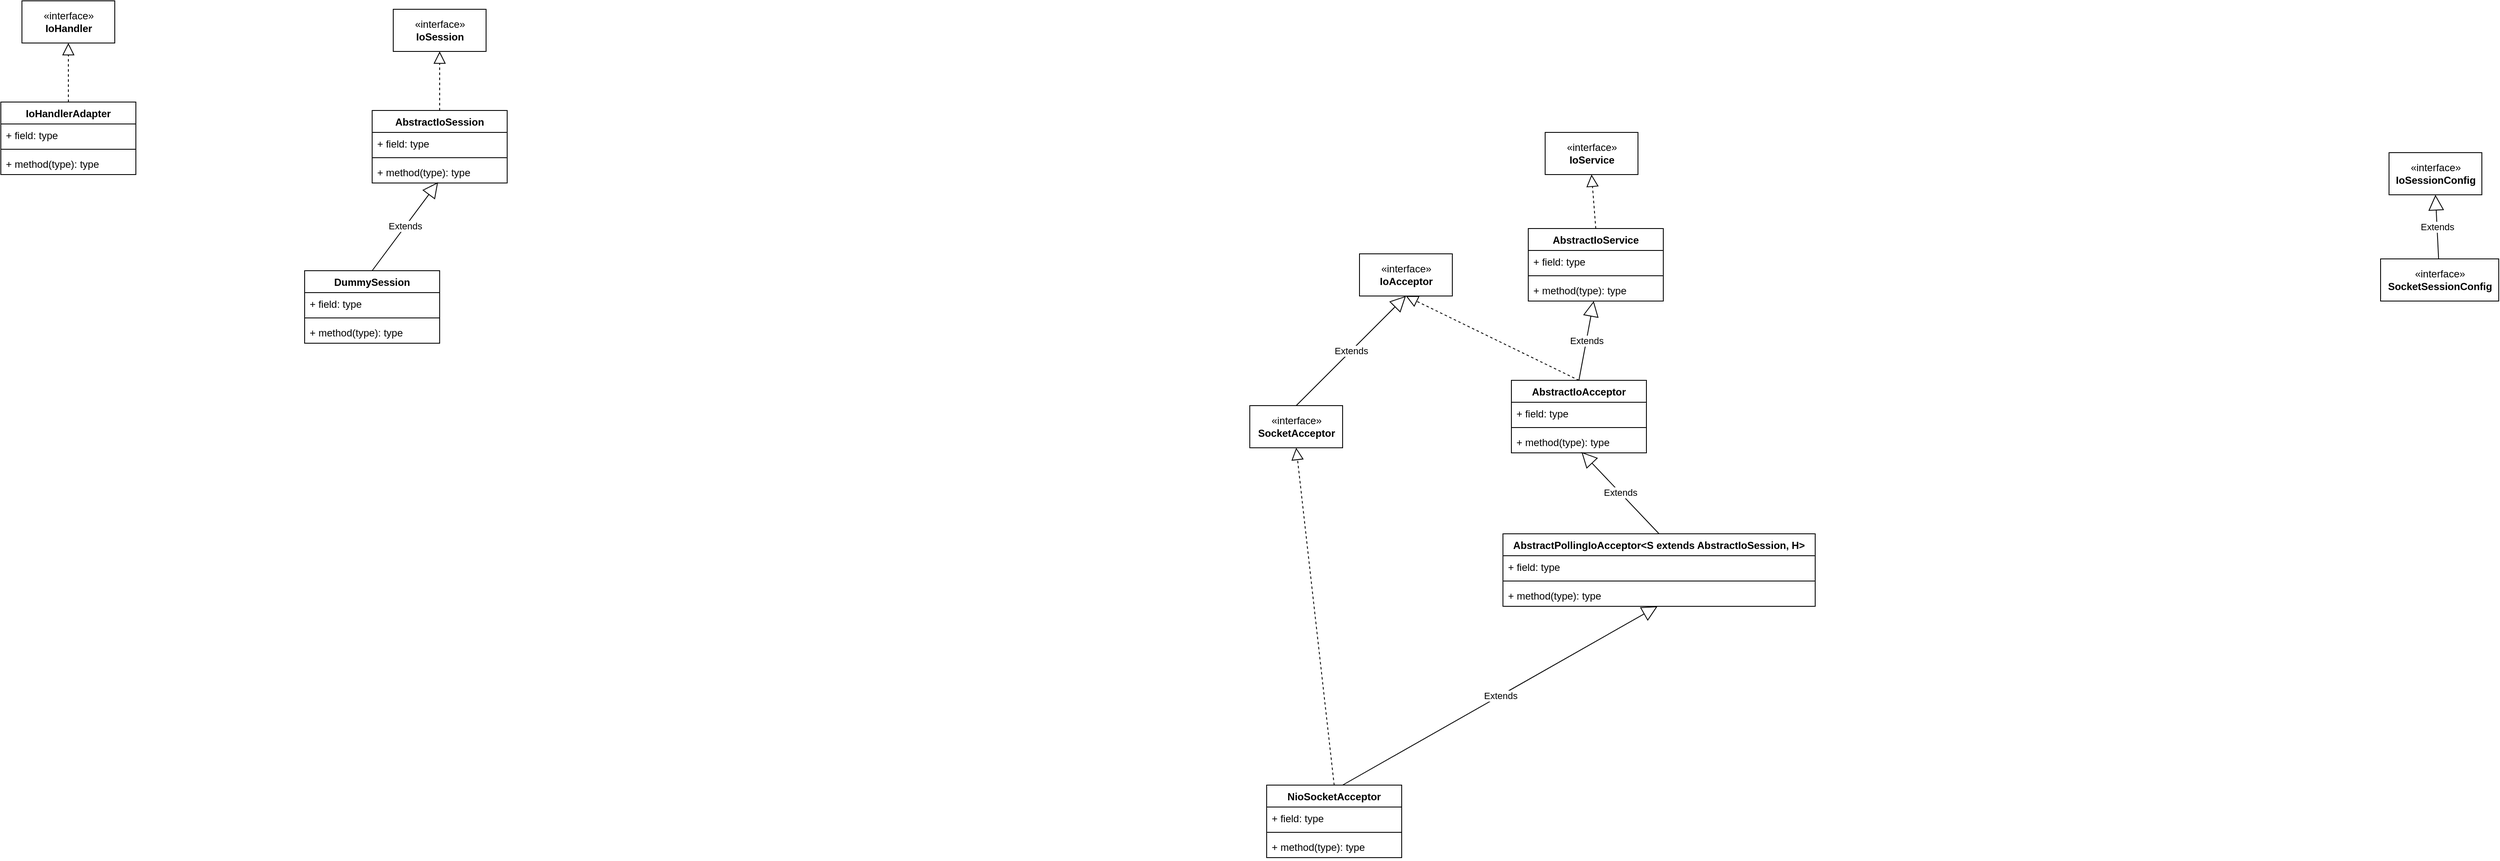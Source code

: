 <mxfile version="13.9.8" type="device"><diagram id="8cZL4LO1UnFUobVwIh5v" name="core"><mxGraphModel dx="1186" dy="592" grid="1" gridSize="10" guides="1" tooltips="1" connect="1" arrows="1" fold="1" page="1" pageScale="1" pageWidth="64000" pageHeight="64000" math="0" shadow="0"><root><mxCell id="0"/><mxCell id="1" parent="0"/><mxCell id="wWjVpQkd6dW3OlpL8oyM-1" value="IoHandlerAdapter" style="swimlane;fontStyle=1;align=center;verticalAlign=top;childLayout=stackLayout;horizontal=1;startSize=26;horizontalStack=0;resizeParent=1;resizeParentMax=0;resizeLast=0;collapsible=1;marginBottom=0;" vertex="1" parent="1"><mxGeometry x="680" y="280" width="160" height="86" as="geometry"/></mxCell><mxCell id="wWjVpQkd6dW3OlpL8oyM-10" value="" style="endArrow=block;dashed=1;endFill=0;endSize=12;html=1;entryX=0.5;entryY=1;entryDx=0;entryDy=0;" edge="1" parent="wWjVpQkd6dW3OlpL8oyM-1" target="wWjVpQkd6dW3OlpL8oyM-9"><mxGeometry width="160" relative="1" as="geometry"><mxPoint x="80" as="sourcePoint"/><mxPoint x="240" as="targetPoint"/></mxGeometry></mxCell><mxCell id="wWjVpQkd6dW3OlpL8oyM-2" value="+ field: type" style="text;strokeColor=none;fillColor=none;align=left;verticalAlign=top;spacingLeft=4;spacingRight=4;overflow=hidden;rotatable=0;points=[[0,0.5],[1,0.5]];portConstraint=eastwest;" vertex="1" parent="wWjVpQkd6dW3OlpL8oyM-1"><mxGeometry y="26" width="160" height="26" as="geometry"/></mxCell><mxCell id="wWjVpQkd6dW3OlpL8oyM-3" value="" style="line;strokeWidth=1;fillColor=none;align=left;verticalAlign=middle;spacingTop=-1;spacingLeft=3;spacingRight=3;rotatable=0;labelPosition=right;points=[];portConstraint=eastwest;" vertex="1" parent="wWjVpQkd6dW3OlpL8oyM-1"><mxGeometry y="52" width="160" height="8" as="geometry"/></mxCell><mxCell id="wWjVpQkd6dW3OlpL8oyM-4" value="+ method(type): type" style="text;strokeColor=none;fillColor=none;align=left;verticalAlign=top;spacingLeft=4;spacingRight=4;overflow=hidden;rotatable=0;points=[[0,0.5],[1,0.5]];portConstraint=eastwest;" vertex="1" parent="wWjVpQkd6dW3OlpL8oyM-1"><mxGeometry y="60" width="160" height="26" as="geometry"/></mxCell><mxCell id="wWjVpQkd6dW3OlpL8oyM-9" value="«interface»&lt;br&gt;&lt;b&gt;IoHandler&lt;/b&gt;" style="html=1;" vertex="1" parent="1"><mxGeometry x="705" y="160" width="110" height="50" as="geometry"/></mxCell><mxCell id="wWjVpQkd6dW3OlpL8oyM-11" value="AbstractIoSession" style="swimlane;fontStyle=1;align=center;verticalAlign=top;childLayout=stackLayout;horizontal=1;startSize=26;horizontalStack=0;resizeParent=1;resizeParentMax=0;resizeLast=0;collapsible=1;marginBottom=0;" vertex="1" parent="1"><mxGeometry x="1120" y="290" width="160" height="86" as="geometry"/></mxCell><mxCell id="wWjVpQkd6dW3OlpL8oyM-12" value="+ field: type" style="text;strokeColor=none;fillColor=none;align=left;verticalAlign=top;spacingLeft=4;spacingRight=4;overflow=hidden;rotatable=0;points=[[0,0.5],[1,0.5]];portConstraint=eastwest;" vertex="1" parent="wWjVpQkd6dW3OlpL8oyM-11"><mxGeometry y="26" width="160" height="26" as="geometry"/></mxCell><mxCell id="wWjVpQkd6dW3OlpL8oyM-13" value="" style="line;strokeWidth=1;fillColor=none;align=left;verticalAlign=middle;spacingTop=-1;spacingLeft=3;spacingRight=3;rotatable=0;labelPosition=right;points=[];portConstraint=eastwest;" vertex="1" parent="wWjVpQkd6dW3OlpL8oyM-11"><mxGeometry y="52" width="160" height="8" as="geometry"/></mxCell><mxCell id="wWjVpQkd6dW3OlpL8oyM-14" value="+ method(type): type" style="text;strokeColor=none;fillColor=none;align=left;verticalAlign=top;spacingLeft=4;spacingRight=4;overflow=hidden;rotatable=0;points=[[0,0.5],[1,0.5]];portConstraint=eastwest;" vertex="1" parent="wWjVpQkd6dW3OlpL8oyM-11"><mxGeometry y="60" width="160" height="26" as="geometry"/></mxCell><mxCell id="wWjVpQkd6dW3OlpL8oyM-15" value="«interface»&lt;br&gt;&lt;b&gt;IoSession&lt;/b&gt;" style="html=1;" vertex="1" parent="1"><mxGeometry x="1145" y="170" width="110" height="50" as="geometry"/></mxCell><mxCell id="wWjVpQkd6dW3OlpL8oyM-16" value="" style="endArrow=block;dashed=1;endFill=0;endSize=12;html=1;entryX=0.5;entryY=1;entryDx=0;entryDy=0;exitX=0.5;exitY=0;exitDx=0;exitDy=0;" edge="1" parent="1" source="wWjVpQkd6dW3OlpL8oyM-11" target="wWjVpQkd6dW3OlpL8oyM-15"><mxGeometry width="160" relative="1" as="geometry"><mxPoint x="1200" y="280" as="sourcePoint"/><mxPoint x="1360" y="280" as="targetPoint"/></mxGeometry></mxCell><mxCell id="wWjVpQkd6dW3OlpL8oyM-17" value="DummySession" style="swimlane;fontStyle=1;align=center;verticalAlign=top;childLayout=stackLayout;horizontal=1;startSize=26;horizontalStack=0;resizeParent=1;resizeParentMax=0;resizeLast=0;collapsible=1;marginBottom=0;" vertex="1" parent="1"><mxGeometry x="1040" y="480" width="160" height="86" as="geometry"/></mxCell><mxCell id="wWjVpQkd6dW3OlpL8oyM-18" value="+ field: type" style="text;strokeColor=none;fillColor=none;align=left;verticalAlign=top;spacingLeft=4;spacingRight=4;overflow=hidden;rotatable=0;points=[[0,0.5],[1,0.5]];portConstraint=eastwest;" vertex="1" parent="wWjVpQkd6dW3OlpL8oyM-17"><mxGeometry y="26" width="160" height="26" as="geometry"/></mxCell><mxCell id="wWjVpQkd6dW3OlpL8oyM-19" value="" style="line;strokeWidth=1;fillColor=none;align=left;verticalAlign=middle;spacingTop=-1;spacingLeft=3;spacingRight=3;rotatable=0;labelPosition=right;points=[];portConstraint=eastwest;" vertex="1" parent="wWjVpQkd6dW3OlpL8oyM-17"><mxGeometry y="52" width="160" height="8" as="geometry"/></mxCell><mxCell id="wWjVpQkd6dW3OlpL8oyM-20" value="+ method(type): type" style="text;strokeColor=none;fillColor=none;align=left;verticalAlign=top;spacingLeft=4;spacingRight=4;overflow=hidden;rotatable=0;points=[[0,0.5],[1,0.5]];portConstraint=eastwest;" vertex="1" parent="wWjVpQkd6dW3OlpL8oyM-17"><mxGeometry y="60" width="160" height="26" as="geometry"/></mxCell><mxCell id="wWjVpQkd6dW3OlpL8oyM-21" value="Extends" style="endArrow=block;endSize=16;endFill=0;html=1;entryX=0.488;entryY=0.962;entryDx=0;entryDy=0;entryPerimeter=0;exitX=0.5;exitY=0;exitDx=0;exitDy=0;" edge="1" parent="1" source="wWjVpQkd6dW3OlpL8oyM-17" target="wWjVpQkd6dW3OlpL8oyM-14"><mxGeometry width="160" relative="1" as="geometry"><mxPoint x="1120" y="460" as="sourcePoint"/><mxPoint x="1280" y="460" as="targetPoint"/></mxGeometry></mxCell><mxCell id="wWjVpQkd6dW3OlpL8oyM-22" value="NioSocketAcceptor" style="swimlane;fontStyle=1;align=center;verticalAlign=top;childLayout=stackLayout;horizontal=1;startSize=26;horizontalStack=0;resizeParent=1;resizeParentMax=0;resizeLast=0;collapsible=1;marginBottom=0;" vertex="1" parent="1"><mxGeometry x="2180" y="1090" width="160" height="86" as="geometry"/></mxCell><mxCell id="wWjVpQkd6dW3OlpL8oyM-50" value="Extends" style="endArrow=block;endSize=16;endFill=0;html=1;entryX=0.495;entryY=1;entryDx=0;entryDy=0;entryPerimeter=0;" edge="1" parent="wWjVpQkd6dW3OlpL8oyM-22" target="wWjVpQkd6dW3OlpL8oyM-48"><mxGeometry width="160" relative="1" as="geometry"><mxPoint x="90" as="sourcePoint"/><mxPoint x="250" as="targetPoint"/></mxGeometry></mxCell><mxCell id="wWjVpQkd6dW3OlpL8oyM-23" value="+ field: type" style="text;strokeColor=none;fillColor=none;align=left;verticalAlign=top;spacingLeft=4;spacingRight=4;overflow=hidden;rotatable=0;points=[[0,0.5],[1,0.5]];portConstraint=eastwest;" vertex="1" parent="wWjVpQkd6dW3OlpL8oyM-22"><mxGeometry y="26" width="160" height="26" as="geometry"/></mxCell><mxCell id="wWjVpQkd6dW3OlpL8oyM-24" value="" style="line;strokeWidth=1;fillColor=none;align=left;verticalAlign=middle;spacingTop=-1;spacingLeft=3;spacingRight=3;rotatable=0;labelPosition=right;points=[];portConstraint=eastwest;" vertex="1" parent="wWjVpQkd6dW3OlpL8oyM-22"><mxGeometry y="52" width="160" height="8" as="geometry"/></mxCell><mxCell id="wWjVpQkd6dW3OlpL8oyM-25" value="+ method(type): type" style="text;strokeColor=none;fillColor=none;align=left;verticalAlign=top;spacingLeft=4;spacingRight=4;overflow=hidden;rotatable=0;points=[[0,0.5],[1,0.5]];portConstraint=eastwest;" vertex="1" parent="wWjVpQkd6dW3OlpL8oyM-22"><mxGeometry y="60" width="160" height="26" as="geometry"/></mxCell><mxCell id="wWjVpQkd6dW3OlpL8oyM-27" value="«interface»&lt;br&gt;&lt;b&gt;SocketAcceptor&lt;/b&gt;" style="html=1;" vertex="1" parent="1"><mxGeometry x="2160" y="640" width="110" height="50" as="geometry"/></mxCell><mxCell id="wWjVpQkd6dW3OlpL8oyM-28" value="«interface»&lt;br&gt;&lt;b&gt;IoAcceptor&lt;/b&gt;" style="html=1;" vertex="1" parent="1"><mxGeometry x="2290" y="460" width="110" height="50" as="geometry"/></mxCell><mxCell id="wWjVpQkd6dW3OlpL8oyM-29" value="Extends" style="endArrow=block;endSize=16;endFill=0;html=1;entryX=0.5;entryY=1;entryDx=0;entryDy=0;exitX=0.5;exitY=0;exitDx=0;exitDy=0;" edge="1" parent="1" source="wWjVpQkd6dW3OlpL8oyM-27" target="wWjVpQkd6dW3OlpL8oyM-28"><mxGeometry width="160" relative="1" as="geometry"><mxPoint x="2350" y="550" as="sourcePoint"/><mxPoint x="2510" y="550" as="targetPoint"/></mxGeometry></mxCell><mxCell id="wWjVpQkd6dW3OlpL8oyM-31" value="" style="endArrow=block;dashed=1;endFill=0;endSize=12;html=1;entryX=0.5;entryY=1;entryDx=0;entryDy=0;exitX=0.5;exitY=0;exitDx=0;exitDy=0;" edge="1" parent="1" source="wWjVpQkd6dW3OlpL8oyM-22" target="wWjVpQkd6dW3OlpL8oyM-27"><mxGeometry width="160" relative="1" as="geometry"><mxPoint x="2330" y="670" as="sourcePoint"/><mxPoint x="2490" y="670" as="targetPoint"/></mxGeometry></mxCell><mxCell id="wWjVpQkd6dW3OlpL8oyM-32" value="«interface»&lt;br&gt;&lt;b&gt;IoService&lt;/b&gt;" style="html=1;" vertex="1" parent="1"><mxGeometry x="2510" y="316" width="110" height="50" as="geometry"/></mxCell><mxCell id="wWjVpQkd6dW3OlpL8oyM-33" value="AbstractIoService" style="swimlane;fontStyle=1;align=center;verticalAlign=top;childLayout=stackLayout;horizontal=1;startSize=26;horizontalStack=0;resizeParent=1;resizeParentMax=0;resizeLast=0;collapsible=1;marginBottom=0;" vertex="1" parent="1"><mxGeometry x="2490" y="430" width="160" height="86" as="geometry"/></mxCell><mxCell id="wWjVpQkd6dW3OlpL8oyM-34" value="+ field: type" style="text;strokeColor=none;fillColor=none;align=left;verticalAlign=top;spacingLeft=4;spacingRight=4;overflow=hidden;rotatable=0;points=[[0,0.5],[1,0.5]];portConstraint=eastwest;" vertex="1" parent="wWjVpQkd6dW3OlpL8oyM-33"><mxGeometry y="26" width="160" height="26" as="geometry"/></mxCell><mxCell id="wWjVpQkd6dW3OlpL8oyM-35" value="" style="line;strokeWidth=1;fillColor=none;align=left;verticalAlign=middle;spacingTop=-1;spacingLeft=3;spacingRight=3;rotatable=0;labelPosition=right;points=[];portConstraint=eastwest;" vertex="1" parent="wWjVpQkd6dW3OlpL8oyM-33"><mxGeometry y="52" width="160" height="8" as="geometry"/></mxCell><mxCell id="wWjVpQkd6dW3OlpL8oyM-36" value="+ method(type): type" style="text;strokeColor=none;fillColor=none;align=left;verticalAlign=top;spacingLeft=4;spacingRight=4;overflow=hidden;rotatable=0;points=[[0,0.5],[1,0.5]];portConstraint=eastwest;" vertex="1" parent="wWjVpQkd6dW3OlpL8oyM-33"><mxGeometry y="60" width="160" height="26" as="geometry"/></mxCell><mxCell id="wWjVpQkd6dW3OlpL8oyM-37" value="" style="endArrow=block;dashed=1;endFill=0;endSize=12;html=1;entryX=0.5;entryY=1;entryDx=0;entryDy=0;exitX=0.5;exitY=0;exitDx=0;exitDy=0;" edge="1" parent="1" source="wWjVpQkd6dW3OlpL8oyM-33" target="wWjVpQkd6dW3OlpL8oyM-32"><mxGeometry width="160" relative="1" as="geometry"><mxPoint x="2570" y="400" as="sourcePoint"/><mxPoint x="2730" y="400" as="targetPoint"/></mxGeometry></mxCell><mxCell id="wWjVpQkd6dW3OlpL8oyM-38" value="AbstractIoAcceptor" style="swimlane;fontStyle=1;align=center;verticalAlign=top;childLayout=stackLayout;horizontal=1;startSize=26;horizontalStack=0;resizeParent=1;resizeParentMax=0;resizeLast=0;collapsible=1;marginBottom=0;" vertex="1" parent="1"><mxGeometry x="2470" y="610" width="160" height="86" as="geometry"/></mxCell><mxCell id="wWjVpQkd6dW3OlpL8oyM-39" value="+ field: type" style="text;strokeColor=none;fillColor=none;align=left;verticalAlign=top;spacingLeft=4;spacingRight=4;overflow=hidden;rotatable=0;points=[[0,0.5],[1,0.5]];portConstraint=eastwest;" vertex="1" parent="wWjVpQkd6dW3OlpL8oyM-38"><mxGeometry y="26" width="160" height="26" as="geometry"/></mxCell><mxCell id="wWjVpQkd6dW3OlpL8oyM-40" value="" style="line;strokeWidth=1;fillColor=none;align=left;verticalAlign=middle;spacingTop=-1;spacingLeft=3;spacingRight=3;rotatable=0;labelPosition=right;points=[];portConstraint=eastwest;" vertex="1" parent="wWjVpQkd6dW3OlpL8oyM-38"><mxGeometry y="52" width="160" height="8" as="geometry"/></mxCell><mxCell id="wWjVpQkd6dW3OlpL8oyM-41" value="+ method(type): type" style="text;strokeColor=none;fillColor=none;align=left;verticalAlign=top;spacingLeft=4;spacingRight=4;overflow=hidden;rotatable=0;points=[[0,0.5],[1,0.5]];portConstraint=eastwest;" vertex="1" parent="wWjVpQkd6dW3OlpL8oyM-38"><mxGeometry y="60" width="160" height="26" as="geometry"/></mxCell><mxCell id="wWjVpQkd6dW3OlpL8oyM-42" value="Extends" style="endArrow=block;endSize=16;endFill=0;html=1;exitX=0.5;exitY=0;exitDx=0;exitDy=0;" edge="1" parent="1" source="wWjVpQkd6dW3OlpL8oyM-38" target="wWjVpQkd6dW3OlpL8oyM-36"><mxGeometry width="160" relative="1" as="geometry"><mxPoint x="2570" y="590" as="sourcePoint"/><mxPoint x="2730" y="590" as="targetPoint"/></mxGeometry></mxCell><mxCell id="wWjVpQkd6dW3OlpL8oyM-44" value="" style="endArrow=block;dashed=1;endFill=0;endSize=12;html=1;entryX=0.5;entryY=1;entryDx=0;entryDy=0;exitX=0.5;exitY=0;exitDx=0;exitDy=0;" edge="1" parent="1" source="wWjVpQkd6dW3OlpL8oyM-38" target="wWjVpQkd6dW3OlpL8oyM-28"><mxGeometry width="160" relative="1" as="geometry"><mxPoint x="2540" y="600" as="sourcePoint"/><mxPoint x="2700" y="600" as="targetPoint"/></mxGeometry></mxCell><mxCell id="wWjVpQkd6dW3OlpL8oyM-45" value="AbstractPollingIoAcceptor&lt;S extends AbstractIoSession, H&gt;" style="swimlane;fontStyle=1;align=center;verticalAlign=top;childLayout=stackLayout;horizontal=1;startSize=26;horizontalStack=0;resizeParent=1;resizeParentMax=0;resizeLast=0;collapsible=1;marginBottom=0;" vertex="1" parent="1"><mxGeometry x="2460" y="792" width="370" height="86" as="geometry"/></mxCell><mxCell id="wWjVpQkd6dW3OlpL8oyM-46" value="+ field: type" style="text;strokeColor=none;fillColor=none;align=left;verticalAlign=top;spacingLeft=4;spacingRight=4;overflow=hidden;rotatable=0;points=[[0,0.5],[1,0.5]];portConstraint=eastwest;" vertex="1" parent="wWjVpQkd6dW3OlpL8oyM-45"><mxGeometry y="26" width="370" height="26" as="geometry"/></mxCell><mxCell id="wWjVpQkd6dW3OlpL8oyM-47" value="" style="line;strokeWidth=1;fillColor=none;align=left;verticalAlign=middle;spacingTop=-1;spacingLeft=3;spacingRight=3;rotatable=0;labelPosition=right;points=[];portConstraint=eastwest;" vertex="1" parent="wWjVpQkd6dW3OlpL8oyM-45"><mxGeometry y="52" width="370" height="8" as="geometry"/></mxCell><mxCell id="wWjVpQkd6dW3OlpL8oyM-48" value="+ method(type): type" style="text;strokeColor=none;fillColor=none;align=left;verticalAlign=top;spacingLeft=4;spacingRight=4;overflow=hidden;rotatable=0;points=[[0,0.5],[1,0.5]];portConstraint=eastwest;" vertex="1" parent="wWjVpQkd6dW3OlpL8oyM-45"><mxGeometry y="60" width="370" height="26" as="geometry"/></mxCell><mxCell id="wWjVpQkd6dW3OlpL8oyM-49" value="Extends" style="endArrow=block;endSize=16;endFill=0;html=1;entryX=0.519;entryY=0.962;entryDx=0;entryDy=0;entryPerimeter=0;exitX=0.5;exitY=0;exitDx=0;exitDy=0;" edge="1" parent="1" source="wWjVpQkd6dW3OlpL8oyM-45" target="wWjVpQkd6dW3OlpL8oyM-41"><mxGeometry width="160" relative="1" as="geometry"><mxPoint x="2630" y="780" as="sourcePoint"/><mxPoint x="2790" y="780" as="targetPoint"/></mxGeometry></mxCell><mxCell id="wWjVpQkd6dW3OlpL8oyM-51" value="«interface»&lt;br&gt;&lt;b&gt;IoSessionConfig&lt;/b&gt;" style="html=1;" vertex="1" parent="1"><mxGeometry x="3510" y="340" width="110" height="50" as="geometry"/></mxCell><mxCell id="wWjVpQkd6dW3OlpL8oyM-52" value="«interface»&lt;br&gt;&lt;b&gt;SocketSessionConfig&lt;/b&gt;" style="html=1;" vertex="1" parent="1"><mxGeometry x="3500" y="466" width="140" height="50" as="geometry"/></mxCell><mxCell id="wWjVpQkd6dW3OlpL8oyM-53" value="Extends" style="endArrow=block;endSize=16;endFill=0;html=1;entryX=0.5;entryY=1;entryDx=0;entryDy=0;" edge="1" parent="1" source="wWjVpQkd6dW3OlpL8oyM-52" target="wWjVpQkd6dW3OlpL8oyM-51"><mxGeometry width="160" relative="1" as="geometry"><mxPoint x="3570" y="306" as="sourcePoint"/><mxPoint x="3560" y="400" as="targetPoint"/></mxGeometry></mxCell></root></mxGraphModel></diagram></mxfile>